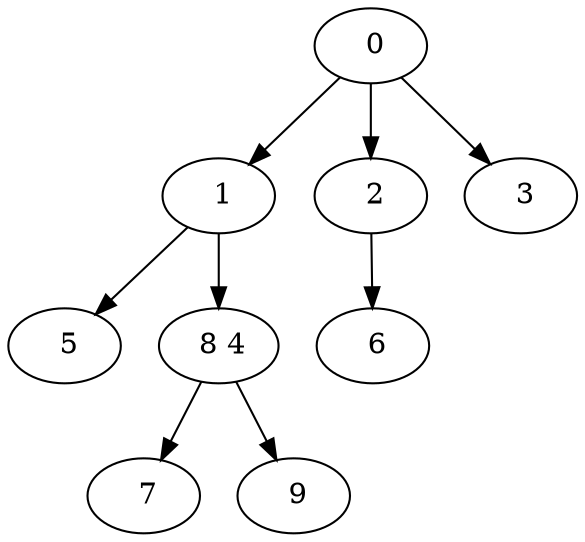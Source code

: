 digraph mytree {
" 0" -> " 1";
" 0" -> " 2";
" 0" -> " 3";
" 1" -> " 5";
" 1" -> " 8 4";
" 2" -> " 6";
" 3";
" 5";
" 8 4" -> " 7";
" 8 4" -> " 9";
" 6";
" 7";
" 9";
}
